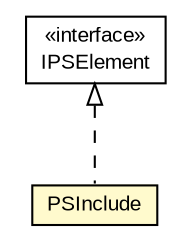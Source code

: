 #!/usr/local/bin/dot
#
# Class diagram 
# Generated by UMLGraph version 5.1 (http://www.umlgraph.org/)
#

digraph G {
	edge [fontname="arial",fontsize=10,labelfontname="arial",labelfontsize=10];
	node [fontname="arial",fontsize=10,shape=plaintext];
	nodesep=0.25;
	ranksep=0.5;
	// com.helger.schematron.pure.model.PSInclude
	c7234 [label=<<table title="com.helger.schematron.pure.model.PSInclude" border="0" cellborder="1" cellspacing="0" cellpadding="2" port="p" bgcolor="lemonChiffon" href="./PSInclude.html">
		<tr><td><table border="0" cellspacing="0" cellpadding="1">
<tr><td align="center" balign="center"> PSInclude </td></tr>
		</table></td></tr>
		</table>>, fontname="arial", fontcolor="black", fontsize=10.0];
	// com.helger.schematron.pure.model.IPSElement
	c7254 [label=<<table title="com.helger.schematron.pure.model.IPSElement" border="0" cellborder="1" cellspacing="0" cellpadding="2" port="p" href="./IPSElement.html">
		<tr><td><table border="0" cellspacing="0" cellpadding="1">
<tr><td align="center" balign="center"> &#171;interface&#187; </td></tr>
<tr><td align="center" balign="center"> IPSElement </td></tr>
		</table></td></tr>
		</table>>, fontname="arial", fontcolor="black", fontsize=10.0];
	//com.helger.schematron.pure.model.PSInclude implements com.helger.schematron.pure.model.IPSElement
	c7254:p -> c7234:p [dir=back,arrowtail=empty,style=dashed];
}

